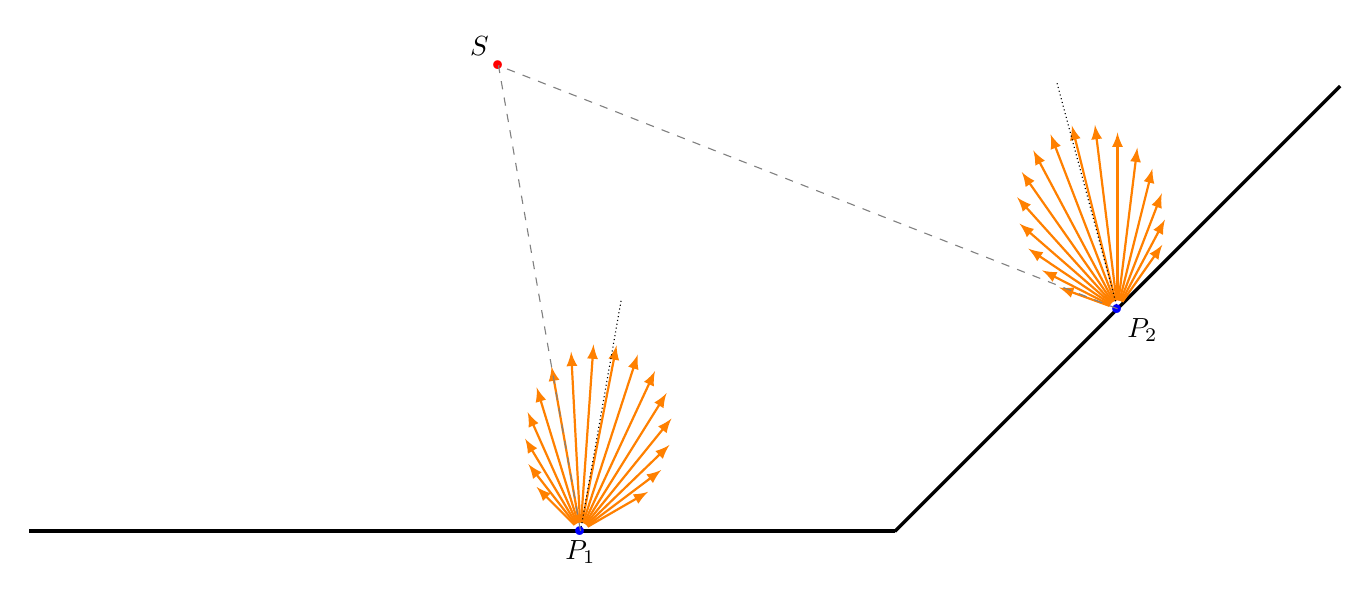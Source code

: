﻿\begin{tikzpicture}[scale=2]

\def\mytheta{10};
\coordinate (S) at (90+\mytheta:3);


\begin{scope}
\coordinate (P1) at (0,0);
\draw[very thick] (-3.5,0) -- (2,0);

\foreach\a in {-50,-43,...,60}{
  \draw[->,>=latex, shorten <= 3pt, thick, orange] (0,0) -- ({90-\mytheta + \a}:{1.2*cos(\a)^2});
}

\draw[densely dotted] (0,0) -- (90-\mytheta:1.5);
%\draw[very thick,->,>=latex,green!70!black] (0,0) -- (90-\mytheta:0.8) node[above]{$\vec{r_1}$};

\node[blue, scale=3] at (P1) {.};
\node[below] at (P1) {$P_1$};

%\draw[very thick,->,>=latex,blue] (-1.5,0) -- ++(0,0.7) node[midway,left]{$\vec{n_1}$};
%\draw[gray] (-1.5,0) +(0,.15)-|+(.15,0);
\end{scope}

\begin{scope}[shift={(3.41,1.41)}, rotate=45]
\def\mytheta{30};
\coordinate (P2) at (0,0);
\draw[very thick] (-2,0) -- (2,0);


\foreach\a in {-50,-43,...,60}{
  \draw[->,>=latex, shorten <= 3pt, thick, orange] (0,0) -- ({90-\mytheta + \a}:{1.2*cos(\a)^2});
}

\draw[densely dotted] (0,0) -- (90-\mytheta:1.5);
%\draw[very thick,->,>=latex,green!70!black] (0,0) -- (90-\mytheta:0.8) node[above]{$\vec{r_2}$};

\node[blue, scale=3] at (P2) {.};
\node[below right] at (P2) {$P_2$};

%\draw[very thick,->,>=latex,blue] (-1.5,0) -- ++(0,0.7) node[midway,left]{$\vec{n_2}$};
%\draw[gray] (-1.5,0) +(0,.15)-|+(.15,0);
\end{scope}


\node[red, scale=3] at (S) {.};
\node[above left] at (S) {$S$};


\draw[thin, dashed,gray] (P1) -- (S);
%\draw[very thick,->,>=latex,red] (P1) -- ($(S)!0.73!(P1)$) node[above left]{$\vec{\ell_1}$};

\draw[thin,dashed,gray] (P2) -- (S);
%\draw[very thick,->,>=latex,red] (P2) -- ($(S)!0.8!(P2)$) node[above]{$\vec{\ell_2}$};


% \coordinate (O) at (-2,2);
% \node[magenta, scale=3] at (O) {.};
% \node[above] at (O) {$O$};
% 
% \coordinate (V1) at ($(P1)!0.3!(O)$);
% \draw[thin,dashed,gray] (P1) -- (O);
% \draw[very thick,->,>=latex,magenta] (P1) -- (V1) node[below left]{$\vec{v_1}$};
% 
% 
% \coordinate (V2) at ($(P2)!0.15!(O)$);
% \draw[thin,dashed,gray] (P2) -- (O);
% \draw[very thick,->,>=latex,magenta] (P2) -- (V2) node[below]{$\vec{v_2}$};

\end{tikzpicture}